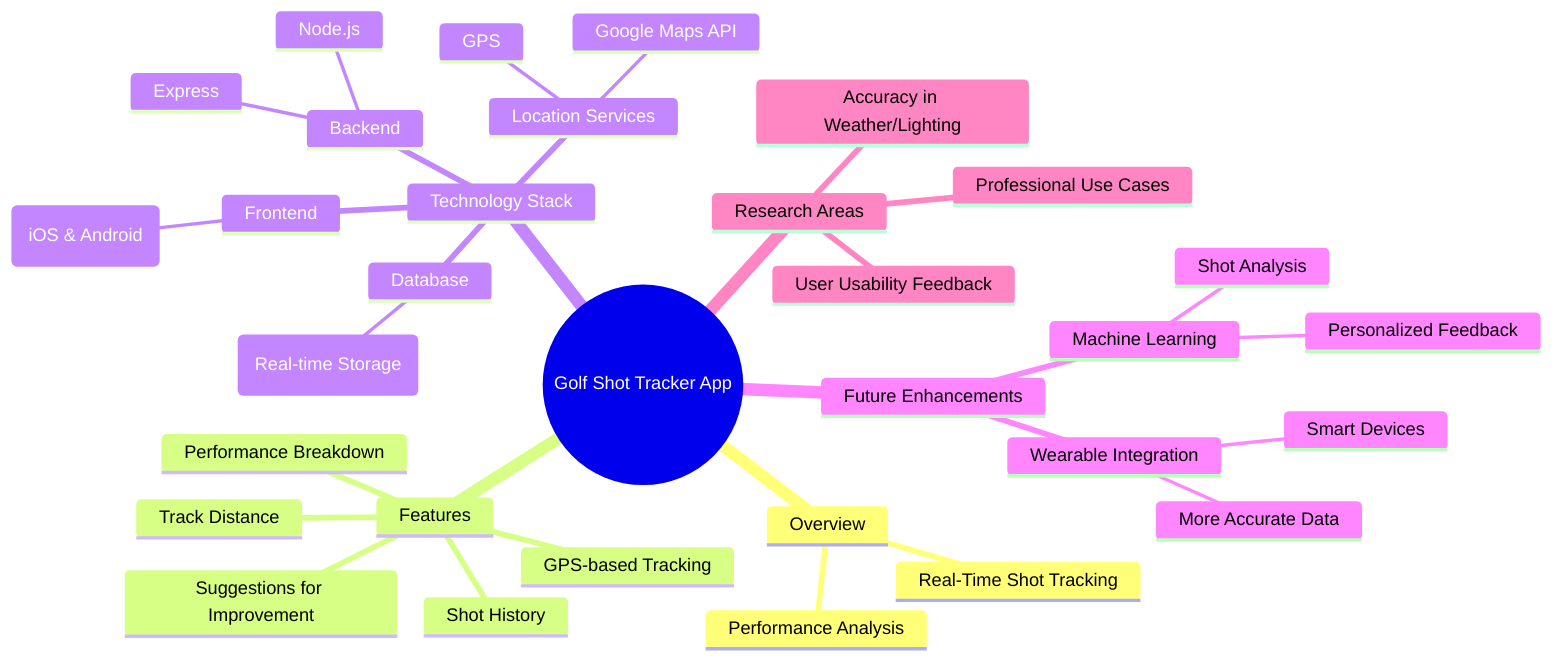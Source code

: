 mindmap
  root((Golf Shot Tracker App))
    Overview
      Real-Time Shot Tracking
      Performance Analysis
    Features
      Track Distance
      GPS-based Tracking
      Shot History
      Performance Breakdown
      Suggestions for Improvement
    Technology Stack
      Frontend
        React Native (iOS & Android)
      Backend
        Node.js
        Express
      Database
        Firebase (Real-time Storage)
      Location Services
        GPS
        Google Maps API
    Future Enhancements
      Machine Learning
        Shot Analysis
        Personalized Feedback
      Wearable Integration
        Smart Devices
        More Accurate Data
    Research Areas
      Accuracy in Weather/Lighting
      User Usability Feedback
      Professional Use Cases